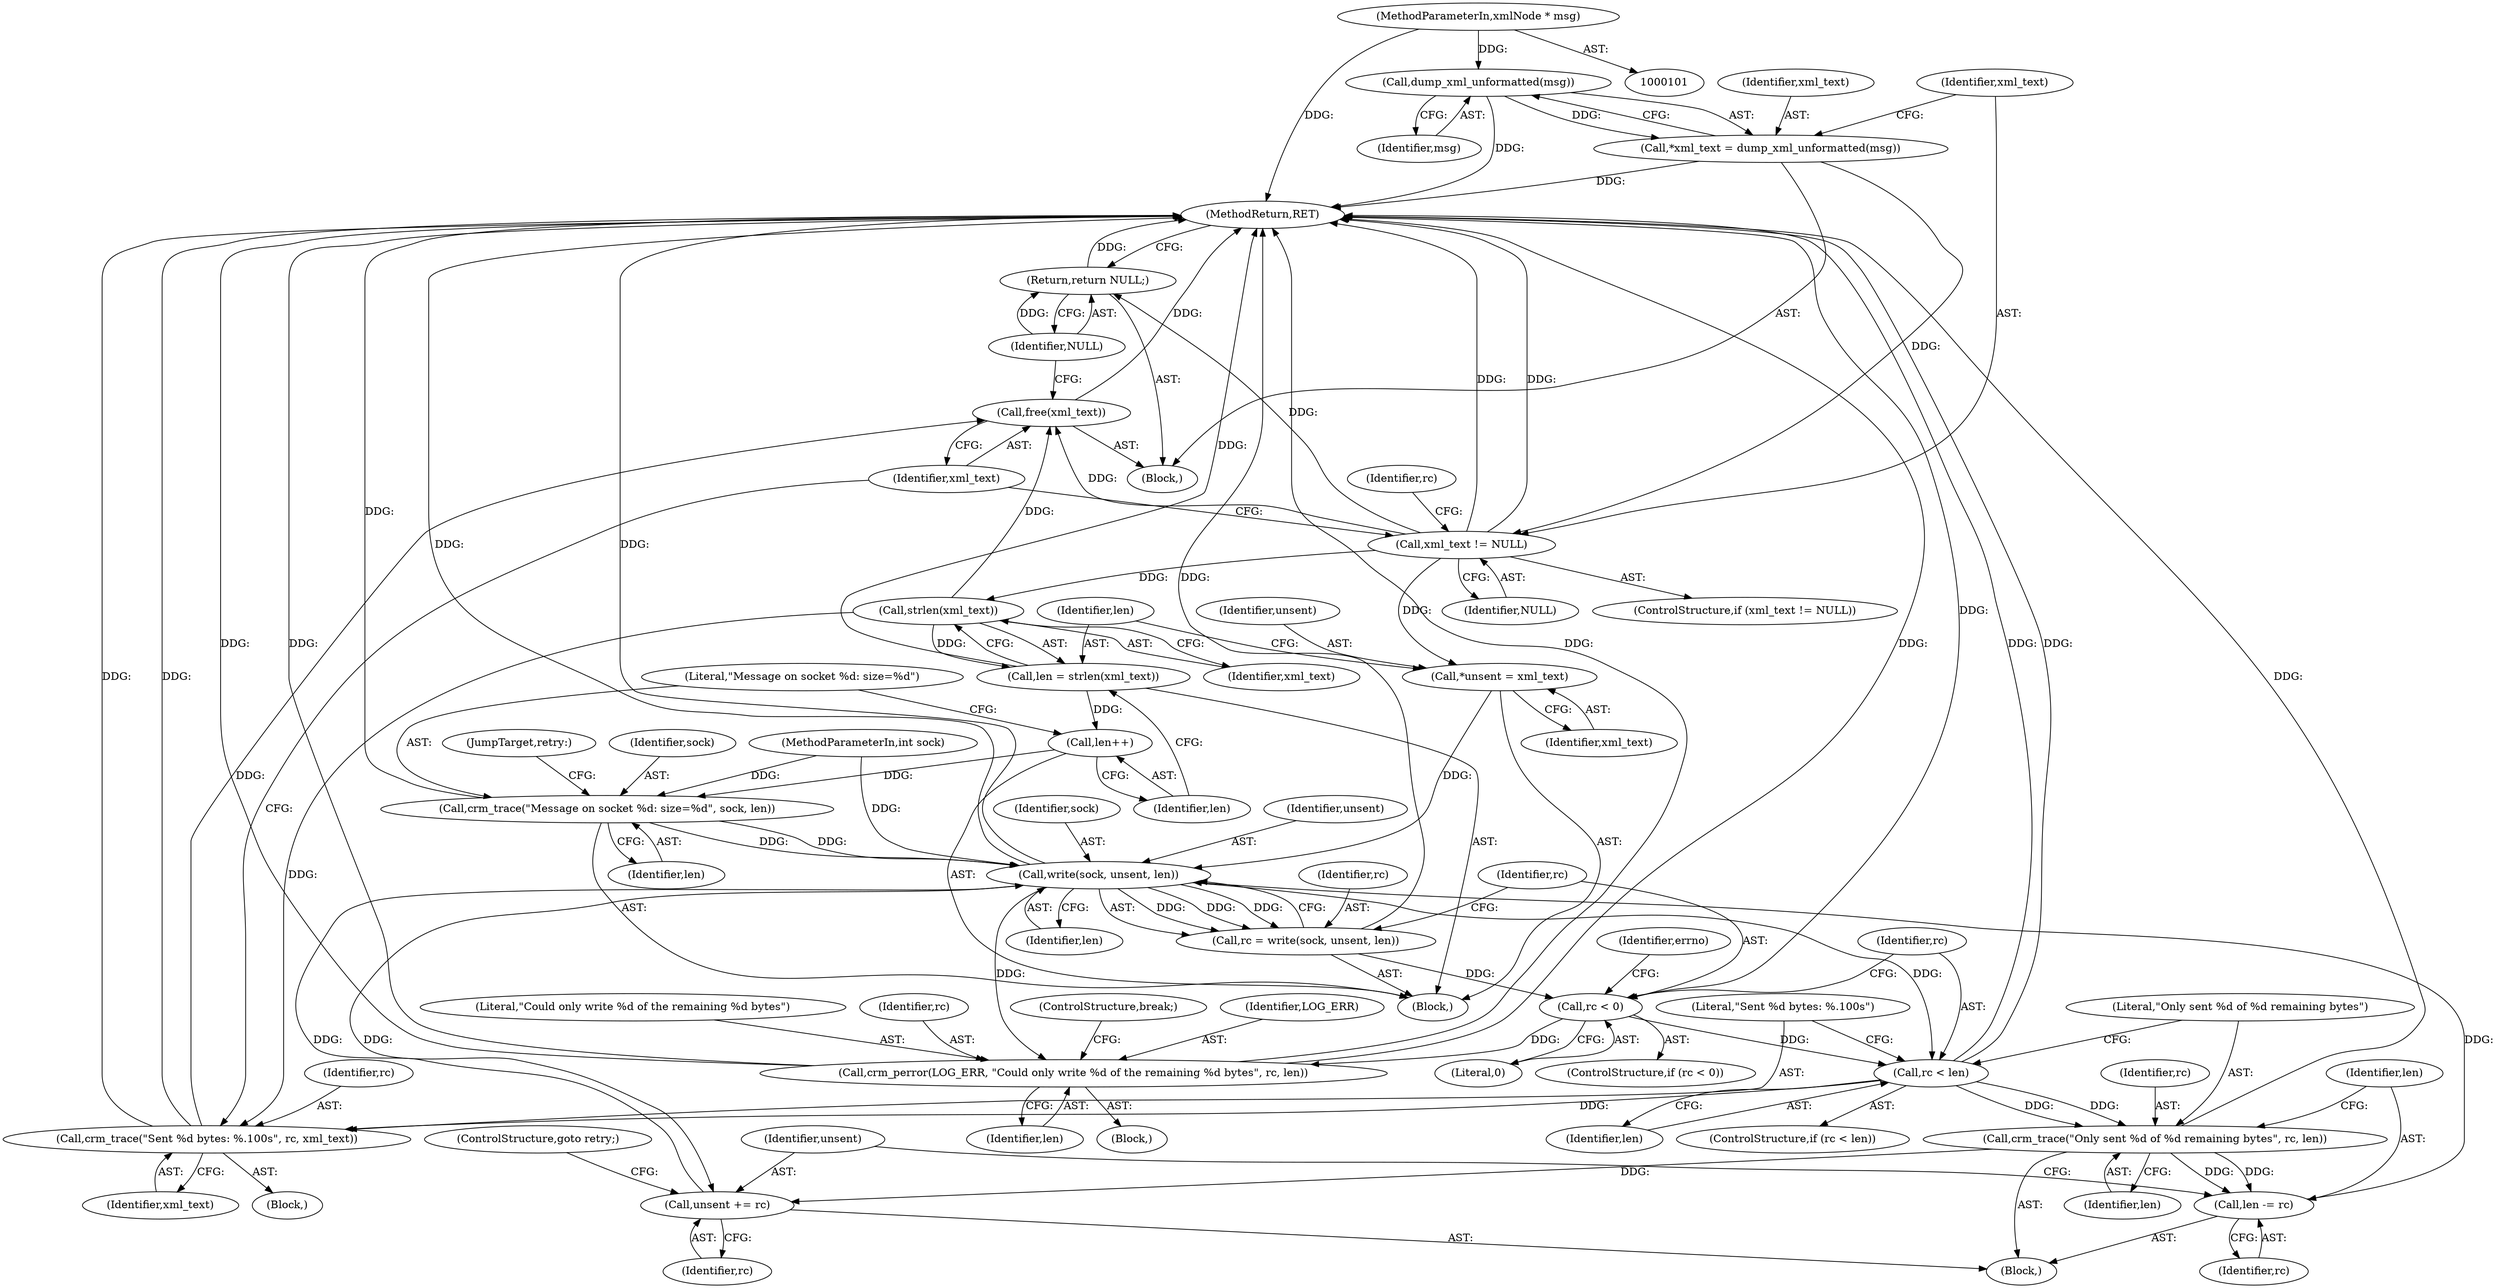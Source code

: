 digraph "1_pacemaker_564f7cc2a51dcd2f28ab12a13394f31be5aa3c93_14@pointer" {
"1000103" [label="(MethodParameterIn,xmlNode * msg)"];
"1000108" [label="(Call,dump_xml_unformatted(msg))"];
"1000106" [label="(Call,*xml_text = dump_xml_unformatted(msg))"];
"1000111" [label="(Call,xml_text != NULL)"];
"1000120" [label="(Call,*unsent = xml_text)"];
"1000137" [label="(Call,write(sock, unsent, len))"];
"1000135" [label="(Call,rc = write(sock, unsent, len))"];
"1000142" [label="(Call,rc < 0)"];
"1000155" [label="(Call,crm_perror(LOG_ERR, \"Could only write %d of the remaining %d bytes\", rc, len))"];
"1000163" [label="(Call,rc < len)"];
"1000167" [label="(Call,crm_trace(\"Only sent %d of %d remaining bytes\", rc, len))"];
"1000171" [label="(Call,len -= rc)"];
"1000174" [label="(Call,unsent += rc)"];
"1000180" [label="(Call,crm_trace(\"Sent %d bytes: %.100s\", rc, xml_text))"];
"1000184" [label="(Call,free(xml_text))"];
"1000126" [label="(Call,strlen(xml_text))"];
"1000124" [label="(Call,len = strlen(xml_text))"];
"1000128" [label="(Call,len++)"];
"1000130" [label="(Call,crm_trace(\"Message on socket %d: size=%d\", sock, len))"];
"1000186" [label="(Return,return NULL;)"];
"1000125" [label="(Identifier,len)"];
"1000164" [label="(Identifier,rc)"];
"1000138" [label="(Identifier,sock)"];
"1000170" [label="(Identifier,len)"];
"1000165" [label="(Identifier,len)"];
"1000159" [label="(Identifier,len)"];
"1000160" [label="(ControlStructure,break;)"];
"1000104" [label="(Block,)"];
"1000155" [label="(Call,crm_perror(LOG_ERR, \"Could only write %d of the remaining %d bytes\", rc, len))"];
"1000183" [label="(Identifier,xml_text)"];
"1000141" [label="(ControlStructure,if (rc < 0))"];
"1000180" [label="(Call,crm_trace(\"Sent %d bytes: %.100s\", rc, xml_text))"];
"1000163" [label="(Call,rc < len)"];
"1000175" [label="(Identifier,unsent)"];
"1000182" [label="(Identifier,rc)"];
"1000173" [label="(Identifier,rc)"];
"1000156" [label="(Identifier,LOG_ERR)"];
"1000157" [label="(Literal,\"Could only write %d of the remaining %d bytes\")"];
"1000176" [label="(Identifier,rc)"];
"1000122" [label="(Identifier,xml_text)"];
"1000177" [label="(ControlStructure,goto retry;)"];
"1000133" [label="(Identifier,len)"];
"1000127" [label="(Identifier,xml_text)"];
"1000136" [label="(Identifier,rc)"];
"1000144" [label="(Literal,0)"];
"1000179" [label="(Block,)"];
"1000112" [label="(Identifier,xml_text)"];
"1000114" [label="(Block,)"];
"1000166" [label="(Block,)"];
"1000158" [label="(Identifier,rc)"];
"1000106" [label="(Call,*xml_text = dump_xml_unformatted(msg))"];
"1000181" [label="(Literal,\"Sent %d bytes: %.100s\")"];
"1000129" [label="(Identifier,len)"];
"1000167" [label="(Call,crm_trace(\"Only sent %d of %d remaining bytes\", rc, len))"];
"1000188" [label="(MethodReturn,RET)"];
"1000174" [label="(Call,unsent += rc)"];
"1000103" [label="(MethodParameterIn,xmlNode * msg)"];
"1000109" [label="(Identifier,msg)"];
"1000110" [label="(ControlStructure,if (xml_text != NULL))"];
"1000126" [label="(Call,strlen(xml_text))"];
"1000187" [label="(Identifier,NULL)"];
"1000124" [label="(Call,len = strlen(xml_text))"];
"1000148" [label="(Block,)"];
"1000162" [label="(ControlStructure,if (rc < len))"];
"1000184" [label="(Call,free(xml_text))"];
"1000113" [label="(Identifier,NULL)"];
"1000147" [label="(Identifier,errno)"];
"1000117" [label="(Identifier,rc)"];
"1000185" [label="(Identifier,xml_text)"];
"1000142" [label="(Call,rc < 0)"];
"1000120" [label="(Call,*unsent = xml_text)"];
"1000130" [label="(Call,crm_trace(\"Message on socket %d: size=%d\", sock, len))"];
"1000108" [label="(Call,dump_xml_unformatted(msg))"];
"1000140" [label="(Identifier,len)"];
"1000169" [label="(Identifier,rc)"];
"1000131" [label="(Literal,\"Message on socket %d: size=%d\")"];
"1000134" [label="(JumpTarget,retry:)"];
"1000121" [label="(Identifier,unsent)"];
"1000132" [label="(Identifier,sock)"];
"1000143" [label="(Identifier,rc)"];
"1000135" [label="(Call,rc = write(sock, unsent, len))"];
"1000139" [label="(Identifier,unsent)"];
"1000102" [label="(MethodParameterIn,int sock)"];
"1000171" [label="(Call,len -= rc)"];
"1000128" [label="(Call,len++)"];
"1000168" [label="(Literal,\"Only sent %d of %d remaining bytes\")"];
"1000111" [label="(Call,xml_text != NULL)"];
"1000186" [label="(Return,return NULL;)"];
"1000172" [label="(Identifier,len)"];
"1000107" [label="(Identifier,xml_text)"];
"1000137" [label="(Call,write(sock, unsent, len))"];
"1000103" -> "1000101"  [label="AST: "];
"1000103" -> "1000188"  [label="DDG: "];
"1000103" -> "1000108"  [label="DDG: "];
"1000108" -> "1000106"  [label="AST: "];
"1000108" -> "1000109"  [label="CFG: "];
"1000109" -> "1000108"  [label="AST: "];
"1000106" -> "1000108"  [label="CFG: "];
"1000108" -> "1000188"  [label="DDG: "];
"1000108" -> "1000106"  [label="DDG: "];
"1000106" -> "1000104"  [label="AST: "];
"1000107" -> "1000106"  [label="AST: "];
"1000112" -> "1000106"  [label="CFG: "];
"1000106" -> "1000188"  [label="DDG: "];
"1000106" -> "1000111"  [label="DDG: "];
"1000111" -> "1000110"  [label="AST: "];
"1000111" -> "1000113"  [label="CFG: "];
"1000112" -> "1000111"  [label="AST: "];
"1000113" -> "1000111"  [label="AST: "];
"1000117" -> "1000111"  [label="CFG: "];
"1000185" -> "1000111"  [label="CFG: "];
"1000111" -> "1000188"  [label="DDG: "];
"1000111" -> "1000188"  [label="DDG: "];
"1000111" -> "1000120"  [label="DDG: "];
"1000111" -> "1000126"  [label="DDG: "];
"1000111" -> "1000184"  [label="DDG: "];
"1000111" -> "1000186"  [label="DDG: "];
"1000120" -> "1000114"  [label="AST: "];
"1000120" -> "1000122"  [label="CFG: "];
"1000121" -> "1000120"  [label="AST: "];
"1000122" -> "1000120"  [label="AST: "];
"1000125" -> "1000120"  [label="CFG: "];
"1000120" -> "1000137"  [label="DDG: "];
"1000137" -> "1000135"  [label="AST: "];
"1000137" -> "1000140"  [label="CFG: "];
"1000138" -> "1000137"  [label="AST: "];
"1000139" -> "1000137"  [label="AST: "];
"1000140" -> "1000137"  [label="AST: "];
"1000135" -> "1000137"  [label="CFG: "];
"1000137" -> "1000188"  [label="DDG: "];
"1000137" -> "1000188"  [label="DDG: "];
"1000137" -> "1000135"  [label="DDG: "];
"1000137" -> "1000135"  [label="DDG: "];
"1000137" -> "1000135"  [label="DDG: "];
"1000130" -> "1000137"  [label="DDG: "];
"1000130" -> "1000137"  [label="DDG: "];
"1000102" -> "1000137"  [label="DDG: "];
"1000174" -> "1000137"  [label="DDG: "];
"1000171" -> "1000137"  [label="DDG: "];
"1000137" -> "1000155"  [label="DDG: "];
"1000137" -> "1000163"  [label="DDG: "];
"1000137" -> "1000174"  [label="DDG: "];
"1000135" -> "1000114"  [label="AST: "];
"1000136" -> "1000135"  [label="AST: "];
"1000143" -> "1000135"  [label="CFG: "];
"1000135" -> "1000188"  [label="DDG: "];
"1000135" -> "1000142"  [label="DDG: "];
"1000142" -> "1000141"  [label="AST: "];
"1000142" -> "1000144"  [label="CFG: "];
"1000143" -> "1000142"  [label="AST: "];
"1000144" -> "1000142"  [label="AST: "];
"1000147" -> "1000142"  [label="CFG: "];
"1000164" -> "1000142"  [label="CFG: "];
"1000142" -> "1000188"  [label="DDG: "];
"1000142" -> "1000155"  [label="DDG: "];
"1000142" -> "1000163"  [label="DDG: "];
"1000155" -> "1000148"  [label="AST: "];
"1000155" -> "1000159"  [label="CFG: "];
"1000156" -> "1000155"  [label="AST: "];
"1000157" -> "1000155"  [label="AST: "];
"1000158" -> "1000155"  [label="AST: "];
"1000159" -> "1000155"  [label="AST: "];
"1000160" -> "1000155"  [label="CFG: "];
"1000155" -> "1000188"  [label="DDG: "];
"1000155" -> "1000188"  [label="DDG: "];
"1000155" -> "1000188"  [label="DDG: "];
"1000155" -> "1000188"  [label="DDG: "];
"1000163" -> "1000162"  [label="AST: "];
"1000163" -> "1000165"  [label="CFG: "];
"1000164" -> "1000163"  [label="AST: "];
"1000165" -> "1000163"  [label="AST: "];
"1000168" -> "1000163"  [label="CFG: "];
"1000181" -> "1000163"  [label="CFG: "];
"1000163" -> "1000188"  [label="DDG: "];
"1000163" -> "1000188"  [label="DDG: "];
"1000163" -> "1000167"  [label="DDG: "];
"1000163" -> "1000167"  [label="DDG: "];
"1000163" -> "1000180"  [label="DDG: "];
"1000167" -> "1000166"  [label="AST: "];
"1000167" -> "1000170"  [label="CFG: "];
"1000168" -> "1000167"  [label="AST: "];
"1000169" -> "1000167"  [label="AST: "];
"1000170" -> "1000167"  [label="AST: "];
"1000172" -> "1000167"  [label="CFG: "];
"1000167" -> "1000188"  [label="DDG: "];
"1000167" -> "1000171"  [label="DDG: "];
"1000167" -> "1000171"  [label="DDG: "];
"1000167" -> "1000174"  [label="DDG: "];
"1000171" -> "1000166"  [label="AST: "];
"1000171" -> "1000173"  [label="CFG: "];
"1000172" -> "1000171"  [label="AST: "];
"1000173" -> "1000171"  [label="AST: "];
"1000175" -> "1000171"  [label="CFG: "];
"1000174" -> "1000166"  [label="AST: "];
"1000174" -> "1000176"  [label="CFG: "];
"1000175" -> "1000174"  [label="AST: "];
"1000176" -> "1000174"  [label="AST: "];
"1000177" -> "1000174"  [label="CFG: "];
"1000180" -> "1000179"  [label="AST: "];
"1000180" -> "1000183"  [label="CFG: "];
"1000181" -> "1000180"  [label="AST: "];
"1000182" -> "1000180"  [label="AST: "];
"1000183" -> "1000180"  [label="AST: "];
"1000185" -> "1000180"  [label="CFG: "];
"1000180" -> "1000188"  [label="DDG: "];
"1000180" -> "1000188"  [label="DDG: "];
"1000126" -> "1000180"  [label="DDG: "];
"1000180" -> "1000184"  [label="DDG: "];
"1000184" -> "1000104"  [label="AST: "];
"1000184" -> "1000185"  [label="CFG: "];
"1000185" -> "1000184"  [label="AST: "];
"1000187" -> "1000184"  [label="CFG: "];
"1000184" -> "1000188"  [label="DDG: "];
"1000126" -> "1000184"  [label="DDG: "];
"1000126" -> "1000124"  [label="AST: "];
"1000126" -> "1000127"  [label="CFG: "];
"1000127" -> "1000126"  [label="AST: "];
"1000124" -> "1000126"  [label="CFG: "];
"1000126" -> "1000124"  [label="DDG: "];
"1000124" -> "1000114"  [label="AST: "];
"1000125" -> "1000124"  [label="AST: "];
"1000129" -> "1000124"  [label="CFG: "];
"1000124" -> "1000188"  [label="DDG: "];
"1000124" -> "1000128"  [label="DDG: "];
"1000128" -> "1000114"  [label="AST: "];
"1000128" -> "1000129"  [label="CFG: "];
"1000129" -> "1000128"  [label="AST: "];
"1000131" -> "1000128"  [label="CFG: "];
"1000128" -> "1000130"  [label="DDG: "];
"1000130" -> "1000114"  [label="AST: "];
"1000130" -> "1000133"  [label="CFG: "];
"1000131" -> "1000130"  [label="AST: "];
"1000132" -> "1000130"  [label="AST: "];
"1000133" -> "1000130"  [label="AST: "];
"1000134" -> "1000130"  [label="CFG: "];
"1000130" -> "1000188"  [label="DDG: "];
"1000102" -> "1000130"  [label="DDG: "];
"1000186" -> "1000104"  [label="AST: "];
"1000186" -> "1000187"  [label="CFG: "];
"1000187" -> "1000186"  [label="AST: "];
"1000188" -> "1000186"  [label="CFG: "];
"1000186" -> "1000188"  [label="DDG: "];
"1000187" -> "1000186"  [label="DDG: "];
}
